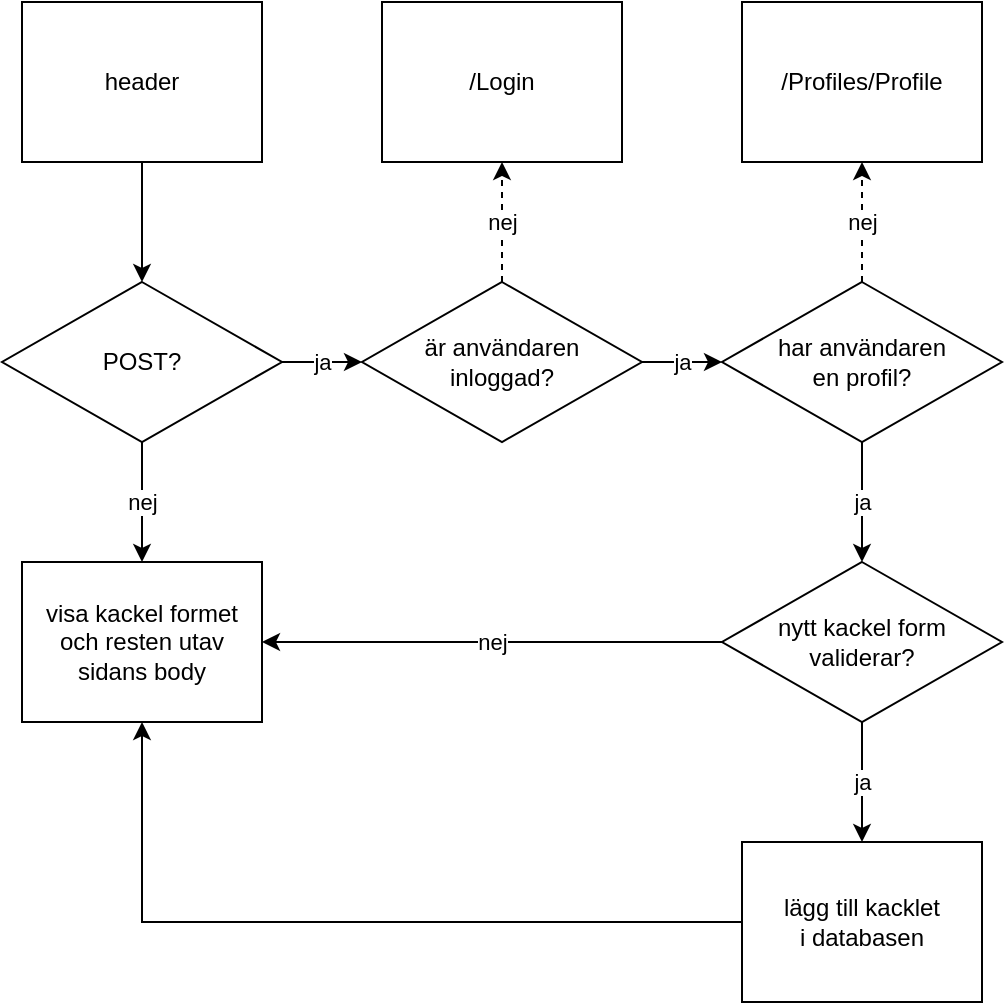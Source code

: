 <mxfile version="14.4.9" type="github">
  <diagram id="qcK2ke-T_K43PmsvYksZ" name="Page-1">
    <mxGraphModel dx="1185" dy="672" grid="1" gridSize="10" guides="1" tooltips="1" connect="1" arrows="1" fold="1" page="1" pageScale="1" pageWidth="2000" pageHeight="2000" math="0" shadow="0">
      <root>
        <mxCell id="0" />
        <mxCell id="1" parent="0" />
        <mxCell id="TeGj_DYxlVRWhgEvBAZm-3" value="" style="edgeStyle=orthogonalEdgeStyle;rounded=0;orthogonalLoop=1;jettySize=auto;html=1;" edge="1" parent="1" source="TeGj_DYxlVRWhgEvBAZm-1" target="TeGj_DYxlVRWhgEvBAZm-2">
          <mxGeometry relative="1" as="geometry" />
        </mxCell>
        <mxCell id="TeGj_DYxlVRWhgEvBAZm-1" value="header" style="rounded=0;whiteSpace=wrap;html=1;" vertex="1" parent="1">
          <mxGeometry x="40" y="40" width="120" height="80" as="geometry" />
        </mxCell>
        <mxCell id="TeGj_DYxlVRWhgEvBAZm-5" value="ja" style="edgeStyle=orthogonalEdgeStyle;rounded=0;orthogonalLoop=1;jettySize=auto;html=1;" edge="1" parent="1" source="TeGj_DYxlVRWhgEvBAZm-2" target="TeGj_DYxlVRWhgEvBAZm-10">
          <mxGeometry relative="1" as="geometry" />
        </mxCell>
        <mxCell id="TeGj_DYxlVRWhgEvBAZm-16" value="nej" style="edgeStyle=orthogonalEdgeStyle;rounded=0;orthogonalLoop=1;jettySize=auto;html=1;" edge="1" parent="1" source="TeGj_DYxlVRWhgEvBAZm-2" target="TeGj_DYxlVRWhgEvBAZm-15">
          <mxGeometry relative="1" as="geometry" />
        </mxCell>
        <mxCell id="TeGj_DYxlVRWhgEvBAZm-2" value="POST?" style="rhombus;whiteSpace=wrap;html=1;rounded=0;" vertex="1" parent="1">
          <mxGeometry x="30" y="180" width="140" height="80" as="geometry" />
        </mxCell>
        <mxCell id="TeGj_DYxlVRWhgEvBAZm-25" value="ja" style="edgeStyle=orthogonalEdgeStyle;rounded=0;orthogonalLoop=1;jettySize=auto;html=1;" edge="1" parent="1" source="TeGj_DYxlVRWhgEvBAZm-4" target="TeGj_DYxlVRWhgEvBAZm-24">
          <mxGeometry relative="1" as="geometry" />
        </mxCell>
        <mxCell id="TeGj_DYxlVRWhgEvBAZm-27" value="nej" style="edgeStyle=orthogonalEdgeStyle;rounded=0;orthogonalLoop=1;jettySize=auto;html=1;" edge="1" parent="1" source="TeGj_DYxlVRWhgEvBAZm-4" target="TeGj_DYxlVRWhgEvBAZm-15">
          <mxGeometry relative="1" as="geometry">
            <Array as="points">
              <mxPoint x="240" y="360" />
              <mxPoint x="240" y="360" />
            </Array>
          </mxGeometry>
        </mxCell>
        <mxCell id="TeGj_DYxlVRWhgEvBAZm-4" value="nytt kackel form&lt;br&gt;validerar?" style="rhombus;whiteSpace=wrap;html=1;rounded=0;" vertex="1" parent="1">
          <mxGeometry x="390" y="320" width="140" height="80" as="geometry" />
        </mxCell>
        <mxCell id="TeGj_DYxlVRWhgEvBAZm-13" value="ja" style="edgeStyle=orthogonalEdgeStyle;rounded=0;orthogonalLoop=1;jettySize=auto;html=1;" edge="1" parent="1" source="TeGj_DYxlVRWhgEvBAZm-10" target="TeGj_DYxlVRWhgEvBAZm-12">
          <mxGeometry relative="1" as="geometry" />
        </mxCell>
        <mxCell id="TeGj_DYxlVRWhgEvBAZm-20" value="nej" style="edgeStyle=orthogonalEdgeStyle;rounded=0;orthogonalLoop=1;jettySize=auto;html=1;dashed=1;" edge="1" parent="1" source="TeGj_DYxlVRWhgEvBAZm-10" target="TeGj_DYxlVRWhgEvBAZm-19">
          <mxGeometry relative="1" as="geometry" />
        </mxCell>
        <mxCell id="TeGj_DYxlVRWhgEvBAZm-10" value="är användaren&lt;br&gt;inloggad?" style="rhombus;whiteSpace=wrap;html=1;rounded=0;" vertex="1" parent="1">
          <mxGeometry x="210" y="180" width="140" height="80" as="geometry" />
        </mxCell>
        <mxCell id="TeGj_DYxlVRWhgEvBAZm-14" value="ja" style="edgeStyle=orthogonalEdgeStyle;rounded=0;orthogonalLoop=1;jettySize=auto;html=1;" edge="1" parent="1" source="TeGj_DYxlVRWhgEvBAZm-12" target="TeGj_DYxlVRWhgEvBAZm-4">
          <mxGeometry relative="1" as="geometry" />
        </mxCell>
        <mxCell id="TeGj_DYxlVRWhgEvBAZm-22" value="nej" style="edgeStyle=orthogonalEdgeStyle;rounded=0;orthogonalLoop=1;jettySize=auto;html=1;dashed=1;" edge="1" parent="1" source="TeGj_DYxlVRWhgEvBAZm-12" target="TeGj_DYxlVRWhgEvBAZm-21">
          <mxGeometry relative="1" as="geometry" />
        </mxCell>
        <mxCell id="TeGj_DYxlVRWhgEvBAZm-12" value="har användaren&lt;br&gt;en profil?" style="rhombus;whiteSpace=wrap;html=1;rounded=0;" vertex="1" parent="1">
          <mxGeometry x="390" y="180" width="140" height="80" as="geometry" />
        </mxCell>
        <mxCell id="TeGj_DYxlVRWhgEvBAZm-15" value="visa kackel formet&lt;br&gt;och resten utav&lt;br&gt;sidans body" style="whiteSpace=wrap;html=1;rounded=0;" vertex="1" parent="1">
          <mxGeometry x="40" y="320" width="120" height="80" as="geometry" />
        </mxCell>
        <mxCell id="TeGj_DYxlVRWhgEvBAZm-19" value="/Login" style="whiteSpace=wrap;html=1;rounded=0;" vertex="1" parent="1">
          <mxGeometry x="220" y="40" width="120" height="80" as="geometry" />
        </mxCell>
        <mxCell id="TeGj_DYxlVRWhgEvBAZm-21" value="/Profiles/Profile" style="whiteSpace=wrap;html=1;rounded=0;" vertex="1" parent="1">
          <mxGeometry x="400" y="40" width="120" height="80" as="geometry" />
        </mxCell>
        <mxCell id="TeGj_DYxlVRWhgEvBAZm-26" style="edgeStyle=orthogonalEdgeStyle;rounded=0;orthogonalLoop=1;jettySize=auto;html=1;" edge="1" parent="1" source="TeGj_DYxlVRWhgEvBAZm-24" target="TeGj_DYxlVRWhgEvBAZm-15">
          <mxGeometry relative="1" as="geometry">
            <Array as="points">
              <mxPoint x="100" y="500" />
            </Array>
          </mxGeometry>
        </mxCell>
        <mxCell id="TeGj_DYxlVRWhgEvBAZm-24" value="lägg till kacklet&lt;br&gt;i databasen" style="whiteSpace=wrap;html=1;rounded=0;" vertex="1" parent="1">
          <mxGeometry x="400" y="460" width="120" height="80" as="geometry" />
        </mxCell>
      </root>
    </mxGraphModel>
  </diagram>
</mxfile>
